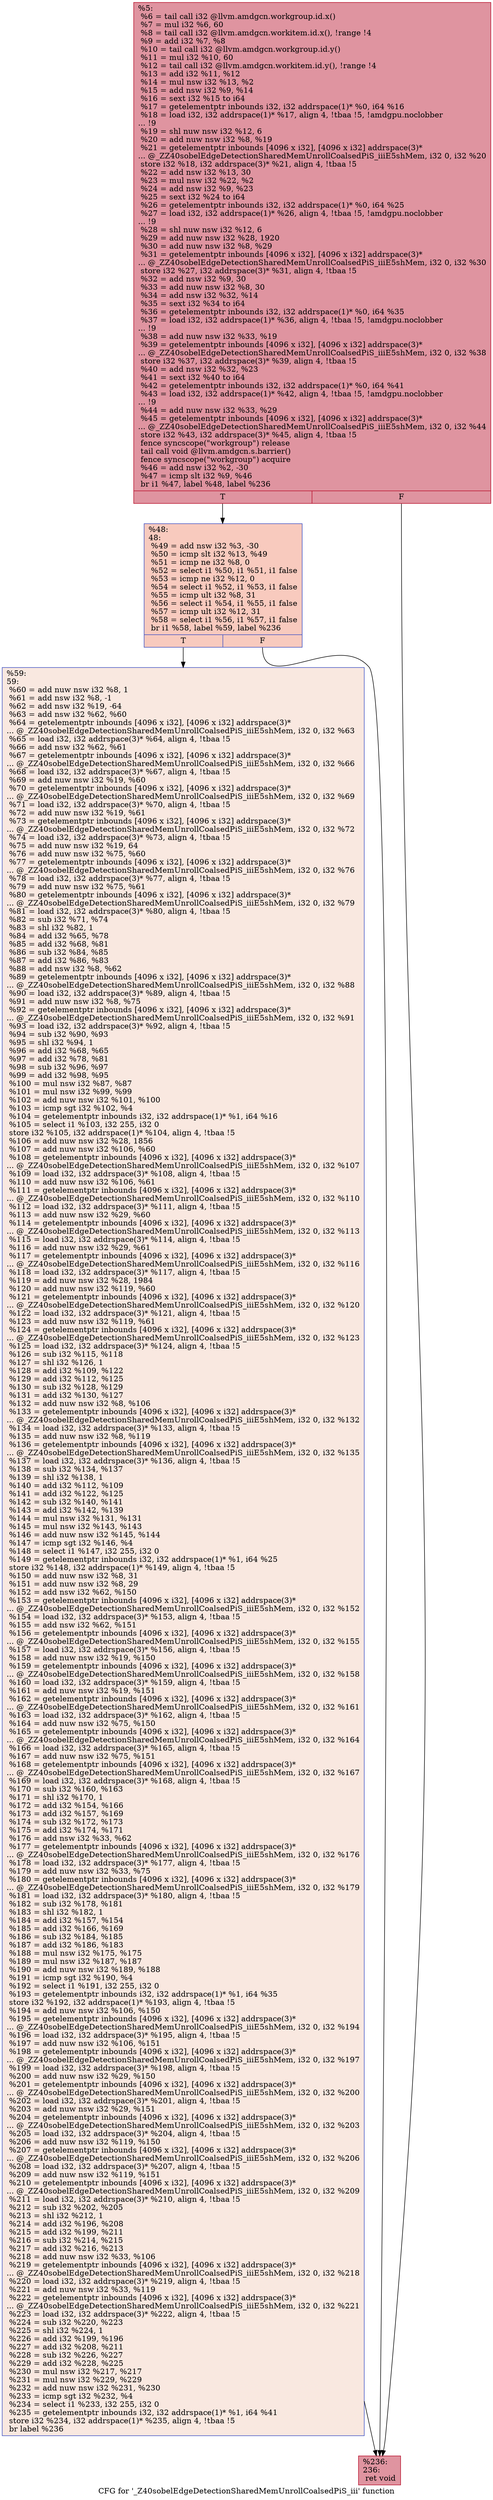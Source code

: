 digraph "CFG for '_Z40sobelEdgeDetectionSharedMemUnrollCoalsedPiS_iii' function" {
	label="CFG for '_Z40sobelEdgeDetectionSharedMemUnrollCoalsedPiS_iii' function";

	Node0x5574f60 [shape=record,color="#b70d28ff", style=filled, fillcolor="#b70d2870",label="{%5:\l  %6 = tail call i32 @llvm.amdgcn.workgroup.id.x()\l  %7 = mul i32 %6, 60\l  %8 = tail call i32 @llvm.amdgcn.workitem.id.x(), !range !4\l  %9 = add i32 %7, %8\l  %10 = tail call i32 @llvm.amdgcn.workgroup.id.y()\l  %11 = mul i32 %10, 60\l  %12 = tail call i32 @llvm.amdgcn.workitem.id.y(), !range !4\l  %13 = add i32 %11, %12\l  %14 = mul nsw i32 %13, %2\l  %15 = add nsw i32 %9, %14\l  %16 = sext i32 %15 to i64\l  %17 = getelementptr inbounds i32, i32 addrspace(1)* %0, i64 %16\l  %18 = load i32, i32 addrspace(1)* %17, align 4, !tbaa !5, !amdgpu.noclobber\l... !9\l  %19 = shl nuw nsw i32 %12, 6\l  %20 = add nuw nsw i32 %8, %19\l  %21 = getelementptr inbounds [4096 x i32], [4096 x i32] addrspace(3)*\l... @_ZZ40sobelEdgeDetectionSharedMemUnrollCoalsedPiS_iiiE5shMem, i32 0, i32 %20\l  store i32 %18, i32 addrspace(3)* %21, align 4, !tbaa !5\l  %22 = add nsw i32 %13, 30\l  %23 = mul nsw i32 %22, %2\l  %24 = add nsw i32 %9, %23\l  %25 = sext i32 %24 to i64\l  %26 = getelementptr inbounds i32, i32 addrspace(1)* %0, i64 %25\l  %27 = load i32, i32 addrspace(1)* %26, align 4, !tbaa !5, !amdgpu.noclobber\l... !9\l  %28 = shl nuw nsw i32 %12, 6\l  %29 = add nuw nsw i32 %28, 1920\l  %30 = add nuw nsw i32 %8, %29\l  %31 = getelementptr inbounds [4096 x i32], [4096 x i32] addrspace(3)*\l... @_ZZ40sobelEdgeDetectionSharedMemUnrollCoalsedPiS_iiiE5shMem, i32 0, i32 %30\l  store i32 %27, i32 addrspace(3)* %31, align 4, !tbaa !5\l  %32 = add nsw i32 %9, 30\l  %33 = add nuw nsw i32 %8, 30\l  %34 = add nsw i32 %32, %14\l  %35 = sext i32 %34 to i64\l  %36 = getelementptr inbounds i32, i32 addrspace(1)* %0, i64 %35\l  %37 = load i32, i32 addrspace(1)* %36, align 4, !tbaa !5, !amdgpu.noclobber\l... !9\l  %38 = add nuw nsw i32 %33, %19\l  %39 = getelementptr inbounds [4096 x i32], [4096 x i32] addrspace(3)*\l... @_ZZ40sobelEdgeDetectionSharedMemUnrollCoalsedPiS_iiiE5shMem, i32 0, i32 %38\l  store i32 %37, i32 addrspace(3)* %39, align 4, !tbaa !5\l  %40 = add nsw i32 %32, %23\l  %41 = sext i32 %40 to i64\l  %42 = getelementptr inbounds i32, i32 addrspace(1)* %0, i64 %41\l  %43 = load i32, i32 addrspace(1)* %42, align 4, !tbaa !5, !amdgpu.noclobber\l... !9\l  %44 = add nuw nsw i32 %33, %29\l  %45 = getelementptr inbounds [4096 x i32], [4096 x i32] addrspace(3)*\l... @_ZZ40sobelEdgeDetectionSharedMemUnrollCoalsedPiS_iiiE5shMem, i32 0, i32 %44\l  store i32 %43, i32 addrspace(3)* %45, align 4, !tbaa !5\l  fence syncscope(\"workgroup\") release\l  tail call void @llvm.amdgcn.s.barrier()\l  fence syncscope(\"workgroup\") acquire\l  %46 = add nsw i32 %2, -30\l  %47 = icmp slt i32 %9, %46\l  br i1 %47, label %48, label %236\l|{<s0>T|<s1>F}}"];
	Node0x5574f60:s0 -> Node0x5579c90;
	Node0x5574f60:s1 -> Node0x5579d20;
	Node0x5579c90 [shape=record,color="#3d50c3ff", style=filled, fillcolor="#ef886b70",label="{%48:\l48:                                               \l  %49 = add nsw i32 %3, -30\l  %50 = icmp slt i32 %13, %49\l  %51 = icmp ne i32 %8, 0\l  %52 = select i1 %50, i1 %51, i1 false\l  %53 = icmp ne i32 %12, 0\l  %54 = select i1 %52, i1 %53, i1 false\l  %55 = icmp ult i32 %8, 31\l  %56 = select i1 %54, i1 %55, i1 false\l  %57 = icmp ult i32 %12, 31\l  %58 = select i1 %56, i1 %57, i1 false\l  br i1 %58, label %59, label %236\l|{<s0>T|<s1>F}}"];
	Node0x5579c90:s0 -> Node0x557a4e0;
	Node0x5579c90:s1 -> Node0x5579d20;
	Node0x557a4e0 [shape=record,color="#3d50c3ff", style=filled, fillcolor="#f1ccb870",label="{%59:\l59:                                               \l  %60 = add nuw nsw i32 %8, 1\l  %61 = add nsw i32 %8, -1\l  %62 = add nsw i32 %19, -64\l  %63 = add nsw i32 %62, %60\l  %64 = getelementptr inbounds [4096 x i32], [4096 x i32] addrspace(3)*\l... @_ZZ40sobelEdgeDetectionSharedMemUnrollCoalsedPiS_iiiE5shMem, i32 0, i32 %63\l  %65 = load i32, i32 addrspace(3)* %64, align 4, !tbaa !5\l  %66 = add nsw i32 %62, %61\l  %67 = getelementptr inbounds [4096 x i32], [4096 x i32] addrspace(3)*\l... @_ZZ40sobelEdgeDetectionSharedMemUnrollCoalsedPiS_iiiE5shMem, i32 0, i32 %66\l  %68 = load i32, i32 addrspace(3)* %67, align 4, !tbaa !5\l  %69 = add nuw nsw i32 %19, %60\l  %70 = getelementptr inbounds [4096 x i32], [4096 x i32] addrspace(3)*\l... @_ZZ40sobelEdgeDetectionSharedMemUnrollCoalsedPiS_iiiE5shMem, i32 0, i32 %69\l  %71 = load i32, i32 addrspace(3)* %70, align 4, !tbaa !5\l  %72 = add nuw nsw i32 %19, %61\l  %73 = getelementptr inbounds [4096 x i32], [4096 x i32] addrspace(3)*\l... @_ZZ40sobelEdgeDetectionSharedMemUnrollCoalsedPiS_iiiE5shMem, i32 0, i32 %72\l  %74 = load i32, i32 addrspace(3)* %73, align 4, !tbaa !5\l  %75 = add nuw nsw i32 %19, 64\l  %76 = add nuw nsw i32 %75, %60\l  %77 = getelementptr inbounds [4096 x i32], [4096 x i32] addrspace(3)*\l... @_ZZ40sobelEdgeDetectionSharedMemUnrollCoalsedPiS_iiiE5shMem, i32 0, i32 %76\l  %78 = load i32, i32 addrspace(3)* %77, align 4, !tbaa !5\l  %79 = add nuw nsw i32 %75, %61\l  %80 = getelementptr inbounds [4096 x i32], [4096 x i32] addrspace(3)*\l... @_ZZ40sobelEdgeDetectionSharedMemUnrollCoalsedPiS_iiiE5shMem, i32 0, i32 %79\l  %81 = load i32, i32 addrspace(3)* %80, align 4, !tbaa !5\l  %82 = sub i32 %71, %74\l  %83 = shl i32 %82, 1\l  %84 = add i32 %65, %78\l  %85 = add i32 %68, %81\l  %86 = sub i32 %84, %85\l  %87 = add i32 %86, %83\l  %88 = add nsw i32 %8, %62\l  %89 = getelementptr inbounds [4096 x i32], [4096 x i32] addrspace(3)*\l... @_ZZ40sobelEdgeDetectionSharedMemUnrollCoalsedPiS_iiiE5shMem, i32 0, i32 %88\l  %90 = load i32, i32 addrspace(3)* %89, align 4, !tbaa !5\l  %91 = add nuw nsw i32 %8, %75\l  %92 = getelementptr inbounds [4096 x i32], [4096 x i32] addrspace(3)*\l... @_ZZ40sobelEdgeDetectionSharedMemUnrollCoalsedPiS_iiiE5shMem, i32 0, i32 %91\l  %93 = load i32, i32 addrspace(3)* %92, align 4, !tbaa !5\l  %94 = sub i32 %90, %93\l  %95 = shl i32 %94, 1\l  %96 = add i32 %68, %65\l  %97 = add i32 %78, %81\l  %98 = sub i32 %96, %97\l  %99 = add i32 %98, %95\l  %100 = mul nsw i32 %87, %87\l  %101 = mul nsw i32 %99, %99\l  %102 = add nuw nsw i32 %101, %100\l  %103 = icmp sgt i32 %102, %4\l  %104 = getelementptr inbounds i32, i32 addrspace(1)* %1, i64 %16\l  %105 = select i1 %103, i32 255, i32 0\l  store i32 %105, i32 addrspace(1)* %104, align 4, !tbaa !5\l  %106 = add nuw nsw i32 %28, 1856\l  %107 = add nuw nsw i32 %106, %60\l  %108 = getelementptr inbounds [4096 x i32], [4096 x i32] addrspace(3)*\l... @_ZZ40sobelEdgeDetectionSharedMemUnrollCoalsedPiS_iiiE5shMem, i32 0, i32 %107\l  %109 = load i32, i32 addrspace(3)* %108, align 4, !tbaa !5\l  %110 = add nuw nsw i32 %106, %61\l  %111 = getelementptr inbounds [4096 x i32], [4096 x i32] addrspace(3)*\l... @_ZZ40sobelEdgeDetectionSharedMemUnrollCoalsedPiS_iiiE5shMem, i32 0, i32 %110\l  %112 = load i32, i32 addrspace(3)* %111, align 4, !tbaa !5\l  %113 = add nuw nsw i32 %29, %60\l  %114 = getelementptr inbounds [4096 x i32], [4096 x i32] addrspace(3)*\l... @_ZZ40sobelEdgeDetectionSharedMemUnrollCoalsedPiS_iiiE5shMem, i32 0, i32 %113\l  %115 = load i32, i32 addrspace(3)* %114, align 4, !tbaa !5\l  %116 = add nuw nsw i32 %29, %61\l  %117 = getelementptr inbounds [4096 x i32], [4096 x i32] addrspace(3)*\l... @_ZZ40sobelEdgeDetectionSharedMemUnrollCoalsedPiS_iiiE5shMem, i32 0, i32 %116\l  %118 = load i32, i32 addrspace(3)* %117, align 4, !tbaa !5\l  %119 = add nuw nsw i32 %28, 1984\l  %120 = add nuw nsw i32 %119, %60\l  %121 = getelementptr inbounds [4096 x i32], [4096 x i32] addrspace(3)*\l... @_ZZ40sobelEdgeDetectionSharedMemUnrollCoalsedPiS_iiiE5shMem, i32 0, i32 %120\l  %122 = load i32, i32 addrspace(3)* %121, align 4, !tbaa !5\l  %123 = add nuw nsw i32 %119, %61\l  %124 = getelementptr inbounds [4096 x i32], [4096 x i32] addrspace(3)*\l... @_ZZ40sobelEdgeDetectionSharedMemUnrollCoalsedPiS_iiiE5shMem, i32 0, i32 %123\l  %125 = load i32, i32 addrspace(3)* %124, align 4, !tbaa !5\l  %126 = sub i32 %115, %118\l  %127 = shl i32 %126, 1\l  %128 = add i32 %109, %122\l  %129 = add i32 %112, %125\l  %130 = sub i32 %128, %129\l  %131 = add i32 %130, %127\l  %132 = add nuw nsw i32 %8, %106\l  %133 = getelementptr inbounds [4096 x i32], [4096 x i32] addrspace(3)*\l... @_ZZ40sobelEdgeDetectionSharedMemUnrollCoalsedPiS_iiiE5shMem, i32 0, i32 %132\l  %134 = load i32, i32 addrspace(3)* %133, align 4, !tbaa !5\l  %135 = add nuw nsw i32 %8, %119\l  %136 = getelementptr inbounds [4096 x i32], [4096 x i32] addrspace(3)*\l... @_ZZ40sobelEdgeDetectionSharedMemUnrollCoalsedPiS_iiiE5shMem, i32 0, i32 %135\l  %137 = load i32, i32 addrspace(3)* %136, align 4, !tbaa !5\l  %138 = sub i32 %134, %137\l  %139 = shl i32 %138, 1\l  %140 = add i32 %112, %109\l  %141 = add i32 %122, %125\l  %142 = sub i32 %140, %141\l  %143 = add i32 %142, %139\l  %144 = mul nsw i32 %131, %131\l  %145 = mul nsw i32 %143, %143\l  %146 = add nuw nsw i32 %145, %144\l  %147 = icmp sgt i32 %146, %4\l  %148 = select i1 %147, i32 255, i32 0\l  %149 = getelementptr inbounds i32, i32 addrspace(1)* %1, i64 %25\l  store i32 %148, i32 addrspace(1)* %149, align 4, !tbaa !5\l  %150 = add nuw nsw i32 %8, 31\l  %151 = add nuw nsw i32 %8, 29\l  %152 = add nsw i32 %62, %150\l  %153 = getelementptr inbounds [4096 x i32], [4096 x i32] addrspace(3)*\l... @_ZZ40sobelEdgeDetectionSharedMemUnrollCoalsedPiS_iiiE5shMem, i32 0, i32 %152\l  %154 = load i32, i32 addrspace(3)* %153, align 4, !tbaa !5\l  %155 = add nsw i32 %62, %151\l  %156 = getelementptr inbounds [4096 x i32], [4096 x i32] addrspace(3)*\l... @_ZZ40sobelEdgeDetectionSharedMemUnrollCoalsedPiS_iiiE5shMem, i32 0, i32 %155\l  %157 = load i32, i32 addrspace(3)* %156, align 4, !tbaa !5\l  %158 = add nuw nsw i32 %19, %150\l  %159 = getelementptr inbounds [4096 x i32], [4096 x i32] addrspace(3)*\l... @_ZZ40sobelEdgeDetectionSharedMemUnrollCoalsedPiS_iiiE5shMem, i32 0, i32 %158\l  %160 = load i32, i32 addrspace(3)* %159, align 4, !tbaa !5\l  %161 = add nuw nsw i32 %19, %151\l  %162 = getelementptr inbounds [4096 x i32], [4096 x i32] addrspace(3)*\l... @_ZZ40sobelEdgeDetectionSharedMemUnrollCoalsedPiS_iiiE5shMem, i32 0, i32 %161\l  %163 = load i32, i32 addrspace(3)* %162, align 4, !tbaa !5\l  %164 = add nuw nsw i32 %75, %150\l  %165 = getelementptr inbounds [4096 x i32], [4096 x i32] addrspace(3)*\l... @_ZZ40sobelEdgeDetectionSharedMemUnrollCoalsedPiS_iiiE5shMem, i32 0, i32 %164\l  %166 = load i32, i32 addrspace(3)* %165, align 4, !tbaa !5\l  %167 = add nuw nsw i32 %75, %151\l  %168 = getelementptr inbounds [4096 x i32], [4096 x i32] addrspace(3)*\l... @_ZZ40sobelEdgeDetectionSharedMemUnrollCoalsedPiS_iiiE5shMem, i32 0, i32 %167\l  %169 = load i32, i32 addrspace(3)* %168, align 4, !tbaa !5\l  %170 = sub i32 %160, %163\l  %171 = shl i32 %170, 1\l  %172 = add i32 %154, %166\l  %173 = add i32 %157, %169\l  %174 = sub i32 %172, %173\l  %175 = add i32 %174, %171\l  %176 = add nsw i32 %33, %62\l  %177 = getelementptr inbounds [4096 x i32], [4096 x i32] addrspace(3)*\l... @_ZZ40sobelEdgeDetectionSharedMemUnrollCoalsedPiS_iiiE5shMem, i32 0, i32 %176\l  %178 = load i32, i32 addrspace(3)* %177, align 4, !tbaa !5\l  %179 = add nuw nsw i32 %33, %75\l  %180 = getelementptr inbounds [4096 x i32], [4096 x i32] addrspace(3)*\l... @_ZZ40sobelEdgeDetectionSharedMemUnrollCoalsedPiS_iiiE5shMem, i32 0, i32 %179\l  %181 = load i32, i32 addrspace(3)* %180, align 4, !tbaa !5\l  %182 = sub i32 %178, %181\l  %183 = shl i32 %182, 1\l  %184 = add i32 %157, %154\l  %185 = add i32 %166, %169\l  %186 = sub i32 %184, %185\l  %187 = add i32 %186, %183\l  %188 = mul nsw i32 %175, %175\l  %189 = mul nsw i32 %187, %187\l  %190 = add nuw nsw i32 %189, %188\l  %191 = icmp sgt i32 %190, %4\l  %192 = select i1 %191, i32 255, i32 0\l  %193 = getelementptr inbounds i32, i32 addrspace(1)* %1, i64 %35\l  store i32 %192, i32 addrspace(1)* %193, align 4, !tbaa !5\l  %194 = add nuw nsw i32 %106, %150\l  %195 = getelementptr inbounds [4096 x i32], [4096 x i32] addrspace(3)*\l... @_ZZ40sobelEdgeDetectionSharedMemUnrollCoalsedPiS_iiiE5shMem, i32 0, i32 %194\l  %196 = load i32, i32 addrspace(3)* %195, align 4, !tbaa !5\l  %197 = add nuw nsw i32 %106, %151\l  %198 = getelementptr inbounds [4096 x i32], [4096 x i32] addrspace(3)*\l... @_ZZ40sobelEdgeDetectionSharedMemUnrollCoalsedPiS_iiiE5shMem, i32 0, i32 %197\l  %199 = load i32, i32 addrspace(3)* %198, align 4, !tbaa !5\l  %200 = add nuw nsw i32 %29, %150\l  %201 = getelementptr inbounds [4096 x i32], [4096 x i32] addrspace(3)*\l... @_ZZ40sobelEdgeDetectionSharedMemUnrollCoalsedPiS_iiiE5shMem, i32 0, i32 %200\l  %202 = load i32, i32 addrspace(3)* %201, align 4, !tbaa !5\l  %203 = add nuw nsw i32 %29, %151\l  %204 = getelementptr inbounds [4096 x i32], [4096 x i32] addrspace(3)*\l... @_ZZ40sobelEdgeDetectionSharedMemUnrollCoalsedPiS_iiiE5shMem, i32 0, i32 %203\l  %205 = load i32, i32 addrspace(3)* %204, align 4, !tbaa !5\l  %206 = add nuw nsw i32 %119, %150\l  %207 = getelementptr inbounds [4096 x i32], [4096 x i32] addrspace(3)*\l... @_ZZ40sobelEdgeDetectionSharedMemUnrollCoalsedPiS_iiiE5shMem, i32 0, i32 %206\l  %208 = load i32, i32 addrspace(3)* %207, align 4, !tbaa !5\l  %209 = add nuw nsw i32 %119, %151\l  %210 = getelementptr inbounds [4096 x i32], [4096 x i32] addrspace(3)*\l... @_ZZ40sobelEdgeDetectionSharedMemUnrollCoalsedPiS_iiiE5shMem, i32 0, i32 %209\l  %211 = load i32, i32 addrspace(3)* %210, align 4, !tbaa !5\l  %212 = sub i32 %202, %205\l  %213 = shl i32 %212, 1\l  %214 = add i32 %196, %208\l  %215 = add i32 %199, %211\l  %216 = sub i32 %214, %215\l  %217 = add i32 %216, %213\l  %218 = add nuw nsw i32 %33, %106\l  %219 = getelementptr inbounds [4096 x i32], [4096 x i32] addrspace(3)*\l... @_ZZ40sobelEdgeDetectionSharedMemUnrollCoalsedPiS_iiiE5shMem, i32 0, i32 %218\l  %220 = load i32, i32 addrspace(3)* %219, align 4, !tbaa !5\l  %221 = add nuw nsw i32 %33, %119\l  %222 = getelementptr inbounds [4096 x i32], [4096 x i32] addrspace(3)*\l... @_ZZ40sobelEdgeDetectionSharedMemUnrollCoalsedPiS_iiiE5shMem, i32 0, i32 %221\l  %223 = load i32, i32 addrspace(3)* %222, align 4, !tbaa !5\l  %224 = sub i32 %220, %223\l  %225 = shl i32 %224, 1\l  %226 = add i32 %199, %196\l  %227 = add i32 %208, %211\l  %228 = sub i32 %226, %227\l  %229 = add i32 %228, %225\l  %230 = mul nsw i32 %217, %217\l  %231 = mul nsw i32 %229, %229\l  %232 = add nuw nsw i32 %231, %230\l  %233 = icmp sgt i32 %232, %4\l  %234 = select i1 %233, i32 255, i32 0\l  %235 = getelementptr inbounds i32, i32 addrspace(1)* %1, i64 %41\l  store i32 %234, i32 addrspace(1)* %235, align 4, !tbaa !5\l  br label %236\l}"];
	Node0x557a4e0 -> Node0x5579d20;
	Node0x5579d20 [shape=record,color="#b70d28ff", style=filled, fillcolor="#b70d2870",label="{%236:\l236:                                              \l  ret void\l}"];
}
